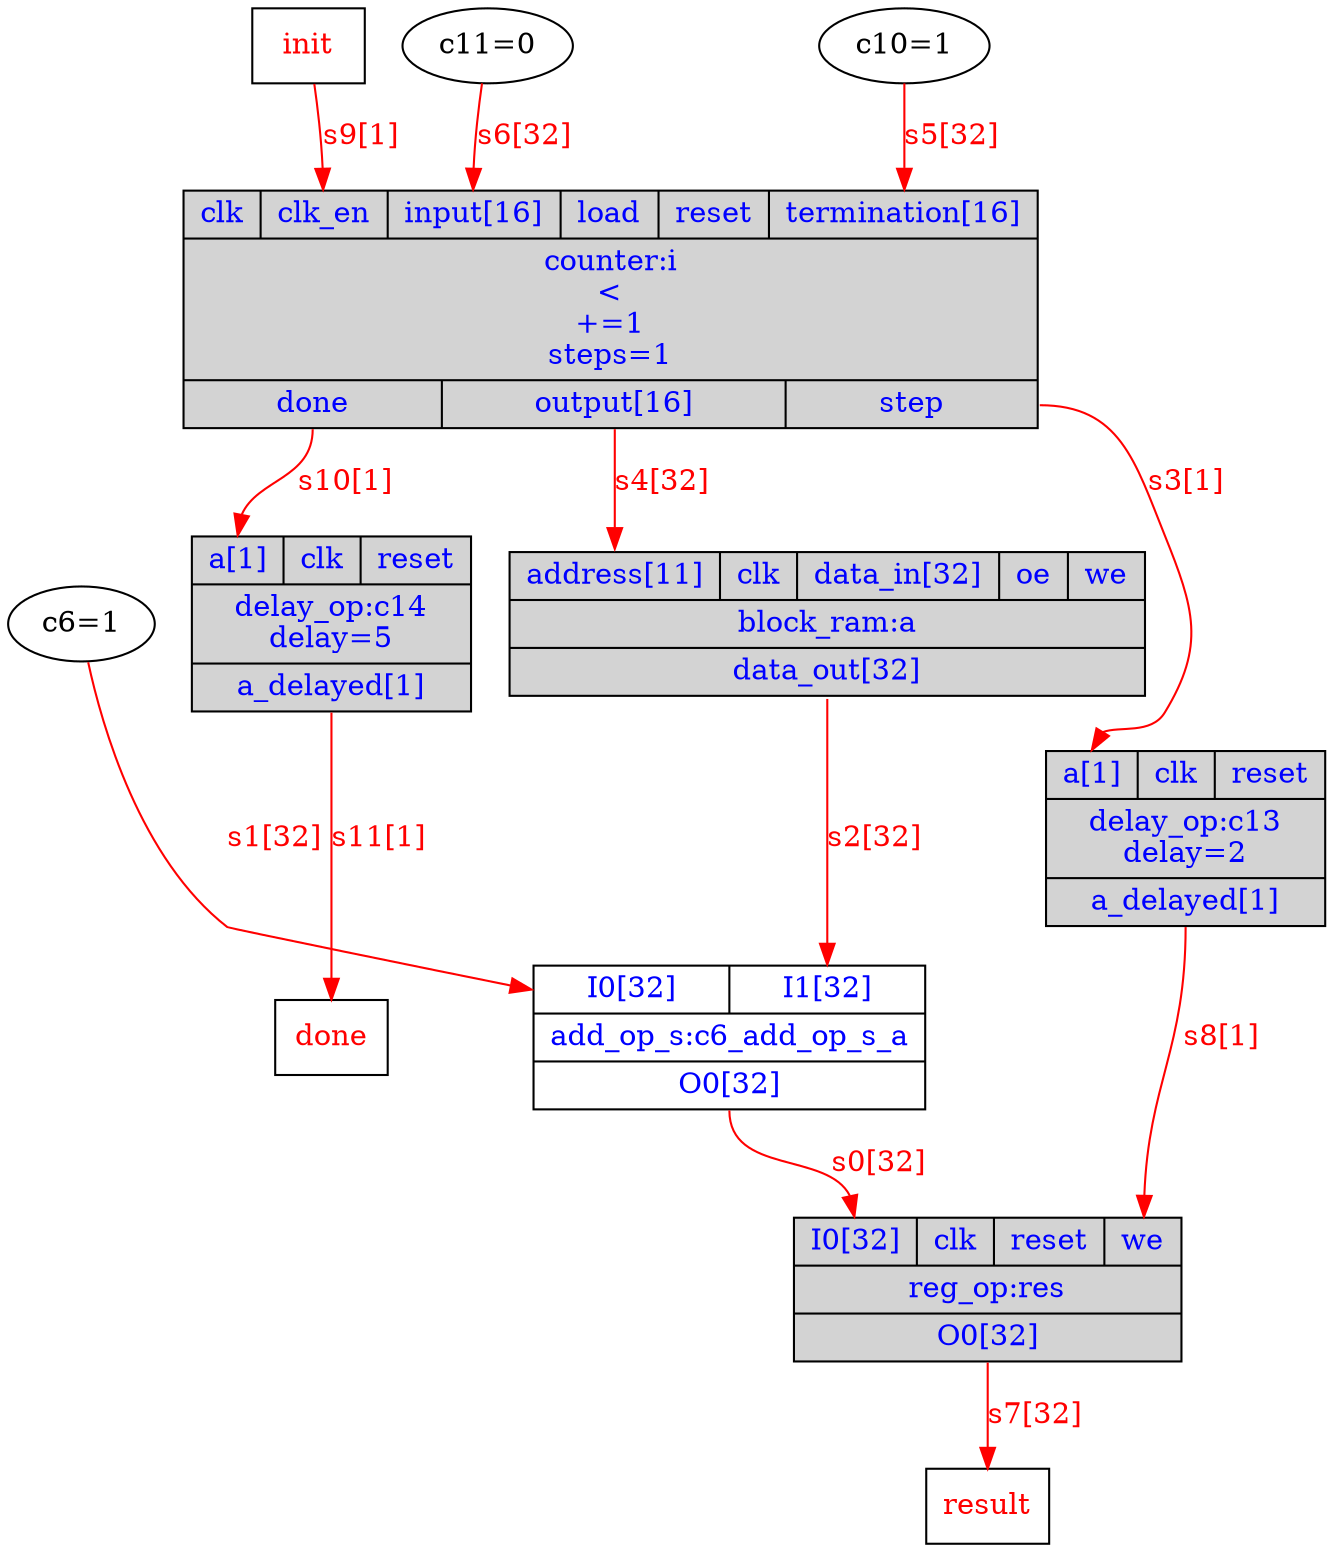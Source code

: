 digraph diagram {
// Components (Nodes) 
"i" [shape=record, fontcolor=blue, style="filled", fillcolor="lightgray", label="{{<clk>clk|<clk_en>clk_en|<input>input[16]|<load>load|<reset>reset|<termination>termination[16]}|counter:i\n\<\n+=1\nsteps=1|{<done>done|<output>output[16]|<step>step}}"]; 
"res" [shape=record, fontcolor=blue, style="filled", fillcolor="lightgray", label="{{<I0>I0[32]|<clk>clk|<reset>reset|<we>we}|reg_op:res|{<O0>O0[32]}}"]; 
"c6_add_op_s_a" [shape=record, fontcolor=blue, label="{{<I0>I0[32]|<I1>I1[32]}|add_op_s:c6_add_op_s_a|{<O0>O0[32]}}"]; 
"c6" [fontcolor=b label="c6=1"]"a" [shape=record, fontcolor=blue, style="filled", fillcolor="lightgray", label="{{<address>address[11]|<clk>clk|<data_in>data_in[32]|<oe>oe|<we>we}|block_ram:a|{<data_out>data_out[32]}}"]; 
"init" [shape=msquare fontcolor=red label="init"]"done" [shape=msquare fontcolor=red label="done"]"c10" [fontcolor=b label="c10=1"]"c11" [fontcolor=b label="c11=0"]"result" [shape=msquare fontcolor=red label="result"]"c13" [shape=record, fontcolor=blue, style="filled", fillcolor="lightgray", label="{{<a>a[1]|<clk>clk|<reset>reset}|delay_op:c13\ndelay=2|{<a_delayed>a_delayed[1]}}"]; 
"c14" [shape=record, fontcolor=blue, style="filled", fillcolor="lightgray", label="{{<a>a[1]|<clk>clk|<reset>reset}|delay_op:c14\ndelay=5|{<a_delayed>a_delayed[1]}}"]; 
// Signals (Edges) 
"c6_add_op_s_a":O0 -> "res":I0[label="s0[32]" color=red fontcolor=red]; 
"c6":out -> "c6_add_op_s_a":I0[label="s1[32]" color=red fontcolor=red]; 
"a":data_out -> "c6_add_op_s_a":I1[label="s2[32]" color=red fontcolor=red]; 
"i":step -> "c13":a[label="s3[1]" color=red fontcolor=red]; 
"i":output -> "a":address[label="s4[32]" color=red fontcolor=red]; 
"c10":out -> "i":termination[label="s5[32]" color=red fontcolor=red]; 
"c11":out -> "i":input[label="s6[32]" color=red fontcolor=red]; 
"res":O0 -> "result":in[label="s7[32]" color=red fontcolor=red]; 
"c13":a_delayed -> "res":we[label="s8[1]" color=red fontcolor=red]; 
"init":out -> "i":clk_en[label="s9[1]" color=red fontcolor=red]; 
"i":done -> "c14":a[label="s10[1]" color=red fontcolor=red]; 
"c14":a_delayed -> "done":in[label="s11[1]" color=red fontcolor=red]; 
}
